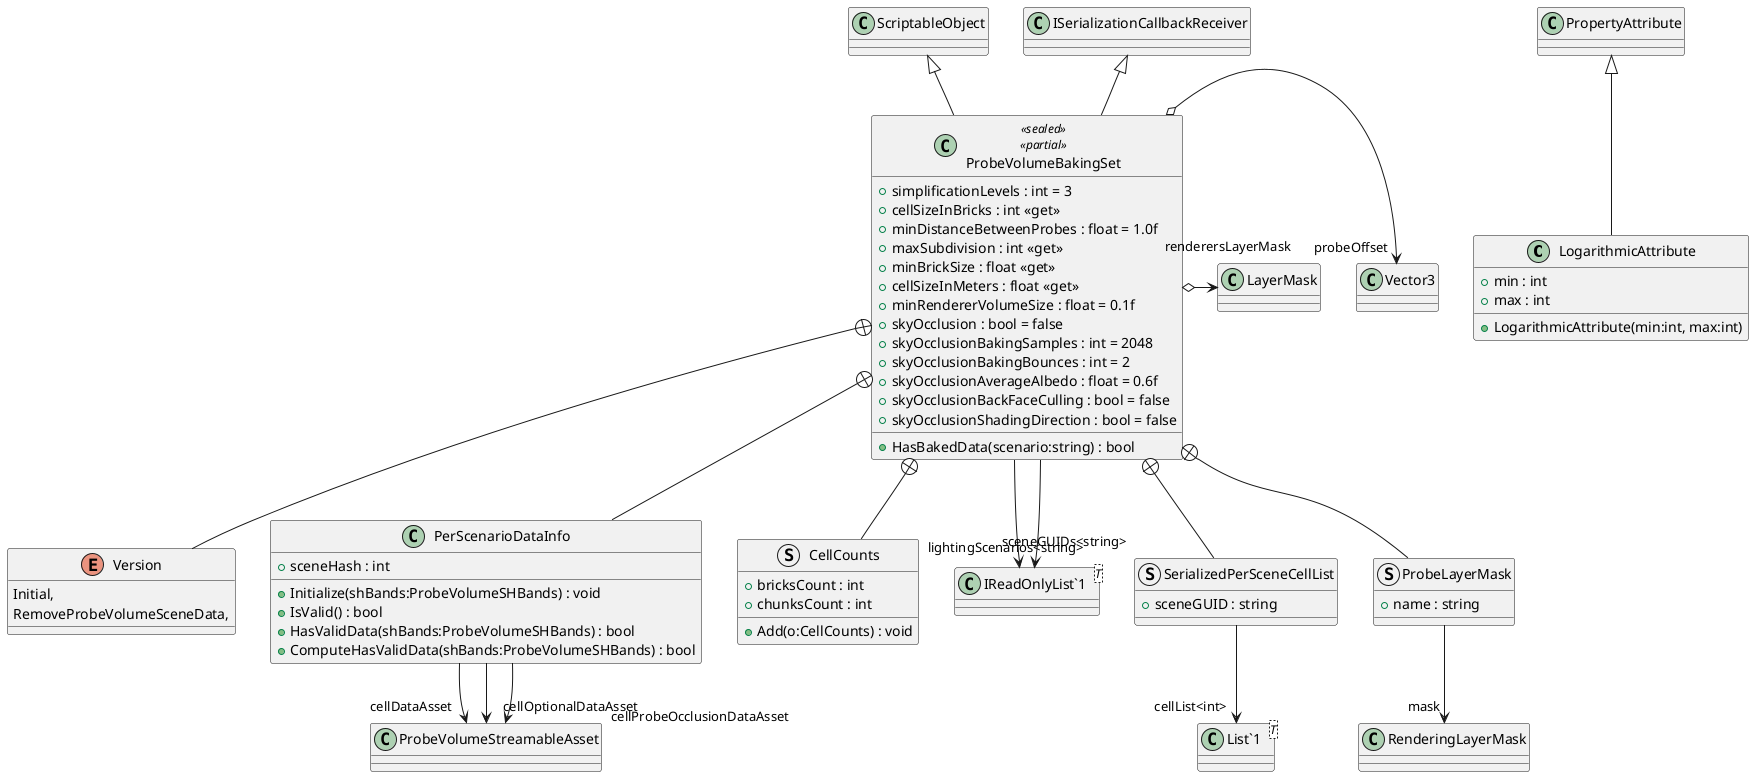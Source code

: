 @startuml
class LogarithmicAttribute {
    + min : int
    + max : int
    + LogarithmicAttribute(min:int, max:int)
}
class ProbeVolumeBakingSet <<sealed>> <<partial>> {
    + simplificationLevels : int = 3
    + cellSizeInBricks : int <<get>>
    + minDistanceBetweenProbes : float = 1.0f
    + maxSubdivision : int <<get>>
    + minBrickSize : float <<get>>
    + cellSizeInMeters : float <<get>>
    + minRendererVolumeSize : float = 0.1f
    + skyOcclusion : bool = false
    + skyOcclusionBakingSamples : int = 2048
    + skyOcclusionBakingBounces : int = 2
    + skyOcclusionAverageAlbedo : float = 0.6f
    + skyOcclusionBackFaceCulling : bool = false
    + skyOcclusionShadingDirection : bool = false
    + HasBakedData(scenario:string) : bool
}
enum Version {
    Initial,
    RemoveProbeVolumeSceneData,
}
class PerScenarioDataInfo {
    + Initialize(shBands:ProbeVolumeSHBands) : void
    + IsValid() : bool
    + HasValidData(shBands:ProbeVolumeSHBands) : bool
    + ComputeHasValidData(shBands:ProbeVolumeSHBands) : bool
    + sceneHash : int
}
struct CellCounts {
    + bricksCount : int
    + chunksCount : int
    + Add(o:CellCounts) : void
}
class "IReadOnlyList`1"<T> {
}
struct SerializedPerSceneCellList {
    + sceneGUID : string
}
struct ProbeLayerMask {
    + name : string
}
class "List`1"<T> {
}
PropertyAttribute <|-- LogarithmicAttribute
ScriptableObject <|-- ProbeVolumeBakingSet
ISerializationCallbackReceiver <|-- ProbeVolumeBakingSet
ProbeVolumeBakingSet --> "sceneGUIDs<string>" "IReadOnlyList`1"
ProbeVolumeBakingSet --> "lightingScenarios<string>" "IReadOnlyList`1"
ProbeVolumeBakingSet o-> "probeOffset" Vector3
ProbeVolumeBakingSet o-> "renderersLayerMask" LayerMask
ProbeVolumeBakingSet +-- Version
ProbeVolumeBakingSet +-- PerScenarioDataInfo
PerScenarioDataInfo --> "cellDataAsset" ProbeVolumeStreamableAsset
PerScenarioDataInfo --> "cellOptionalDataAsset" ProbeVolumeStreamableAsset
PerScenarioDataInfo --> "cellProbeOcclusionDataAsset" ProbeVolumeStreamableAsset
ProbeVolumeBakingSet +-- CellCounts
ProbeVolumeBakingSet +-- SerializedPerSceneCellList
SerializedPerSceneCellList --> "cellList<int>" "List`1"
ProbeVolumeBakingSet +-- ProbeLayerMask
ProbeLayerMask --> "mask" RenderingLayerMask
@enduml
